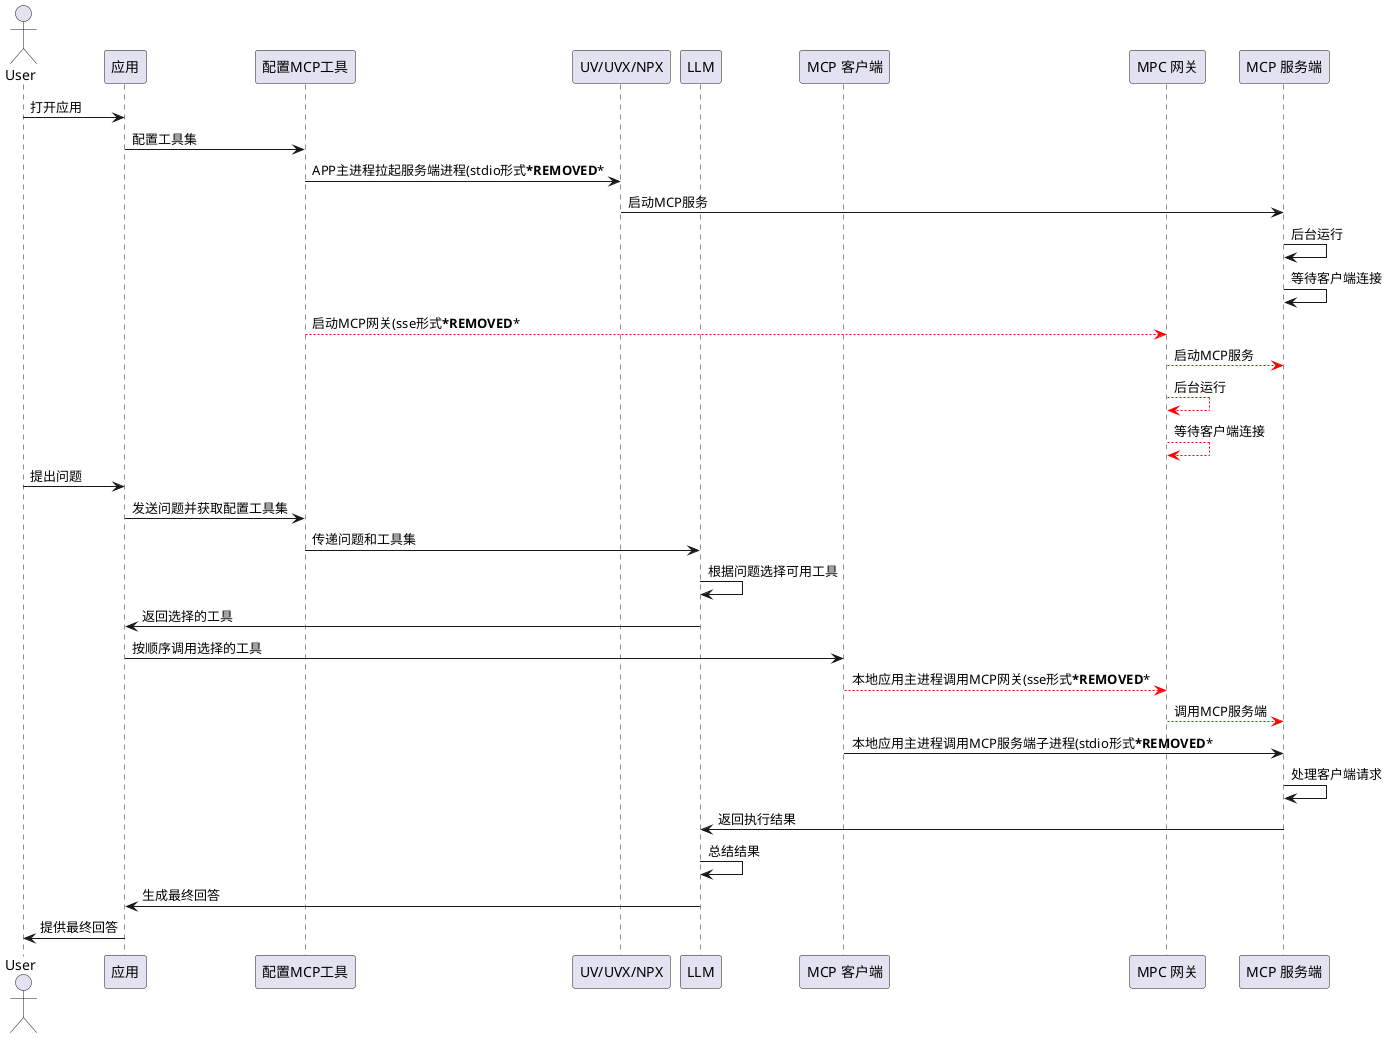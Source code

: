 @startuml
actor User
participant "应用" as APP
participant "配置MCP工具" as MCPServerTools
participant "UV/UVX/NPX" as ExeTools
participant "LLM" as LLM
participant "MCP 客户端" as MCPClient
participant "MPC 网关" as SuperGateway
participant "MCP 服务端" as MCPServer

User -> APP: 打开应用
APP -> MCPServerTools: 配置工具集
MCPServerTools -> ExeTools: APP主进程拉起服务端进程(stdio形式***REMOVED***
ExeTools -> MCPServer: 启动MCP服务
MCPServer -> MCPServer: 后台运行
MCPServer -> MCPServer: 等待客户端连接
MCPServerTools -[#red]-> SuperGateway: 启动MCP网关(sse形式***REMOVED***
SuperGateway -[#red]-> MCPServer: 启动MCP服务
SuperGateway -[#red]-> SuperGateway: 后台运行
SuperGateway -[#red]-> SuperGateway: 等待客户端连接

User -> APP: 提出问题
APP -> MCPServerTools: 发送问题并获取配置工具集
MCPServerTools -> LLM: 传递问题和工具集
LLM -> LLM: 根据问题选择可用工具
LLM -> APP: 返回选择的工具
APP -> MCPClient: 按顺序调用选择的工具
MCPClient -[#red]-> SuperGateway: 本地应用主进程调用MCP网关(sse形式***REMOVED***
SuperGateway -[#red]-> MCPServer: 调用MCP服务端
MCPClient -> MCPServer: 本地应用主进程调用MCP服务端子进程(stdio形式***REMOVED***
MCPServer -> MCPServer: 处理客户端请求
MCPServer -> LLM: 返回执行结果
LLM -> LLM: 总结结果
LLM -> APP: 生成最终回答
APP -> User: 提供最终回答
@enduml